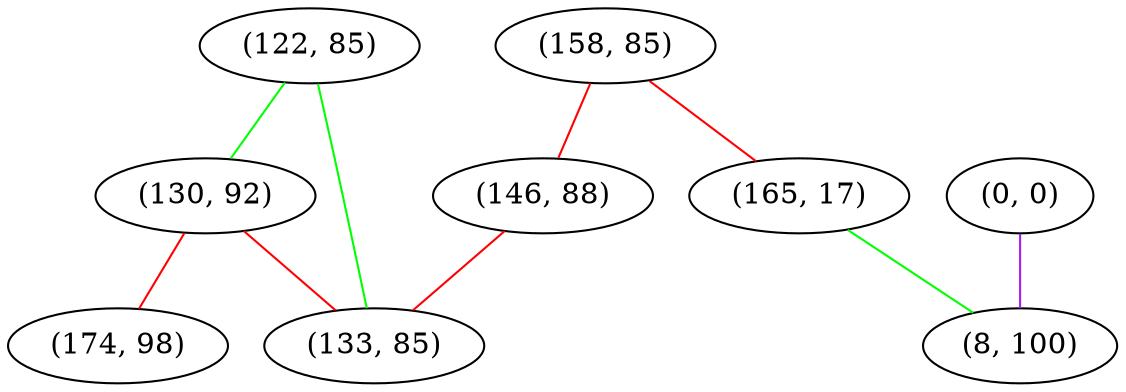 graph "" {
"(122, 85)";
"(0, 0)";
"(130, 92)";
"(158, 85)";
"(146, 88)";
"(133, 85)";
"(165, 17)";
"(174, 98)";
"(8, 100)";
"(122, 85)" -- "(133, 85)"  [color=green, key=0, weight=2];
"(122, 85)" -- "(130, 92)"  [color=green, key=0, weight=2];
"(0, 0)" -- "(8, 100)"  [color=purple, key=0, weight=4];
"(130, 92)" -- "(174, 98)"  [color=red, key=0, weight=1];
"(130, 92)" -- "(133, 85)"  [color=red, key=0, weight=1];
"(158, 85)" -- "(165, 17)"  [color=red, key=0, weight=1];
"(158, 85)" -- "(146, 88)"  [color=red, key=0, weight=1];
"(146, 88)" -- "(133, 85)"  [color=red, key=0, weight=1];
"(165, 17)" -- "(8, 100)"  [color=green, key=0, weight=2];
}
